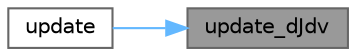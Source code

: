 digraph "update_dJdv"
{
 // LATEX_PDF_SIZE
  bgcolor="transparent";
  edge [fontname=Helvetica,fontsize=10,labelfontname=Helvetica,labelfontsize=10];
  node [fontname=Helvetica,fontsize=10,shape=box,height=0.2,width=0.4];
  rankdir="RL";
  Node1 [id="Node000001",label="update_dJdv",height=0.2,width=0.4,color="gray40", fillcolor="grey60", style="filled", fontcolor="black",tooltip=" "];
  Node1 -> Node2 [id="edge1_Node000001_Node000002",dir="back",color="steelblue1",style="solid",tooltip=" "];
  Node2 [id="Node000002",label="update",height=0.2,width=0.4,color="grey40", fillcolor="white", style="filled",URL="$classFoam_1_1objectiveIncompressible.html#ac5c54df7ed3b930268c8d7752c101725",tooltip=" "];
}

